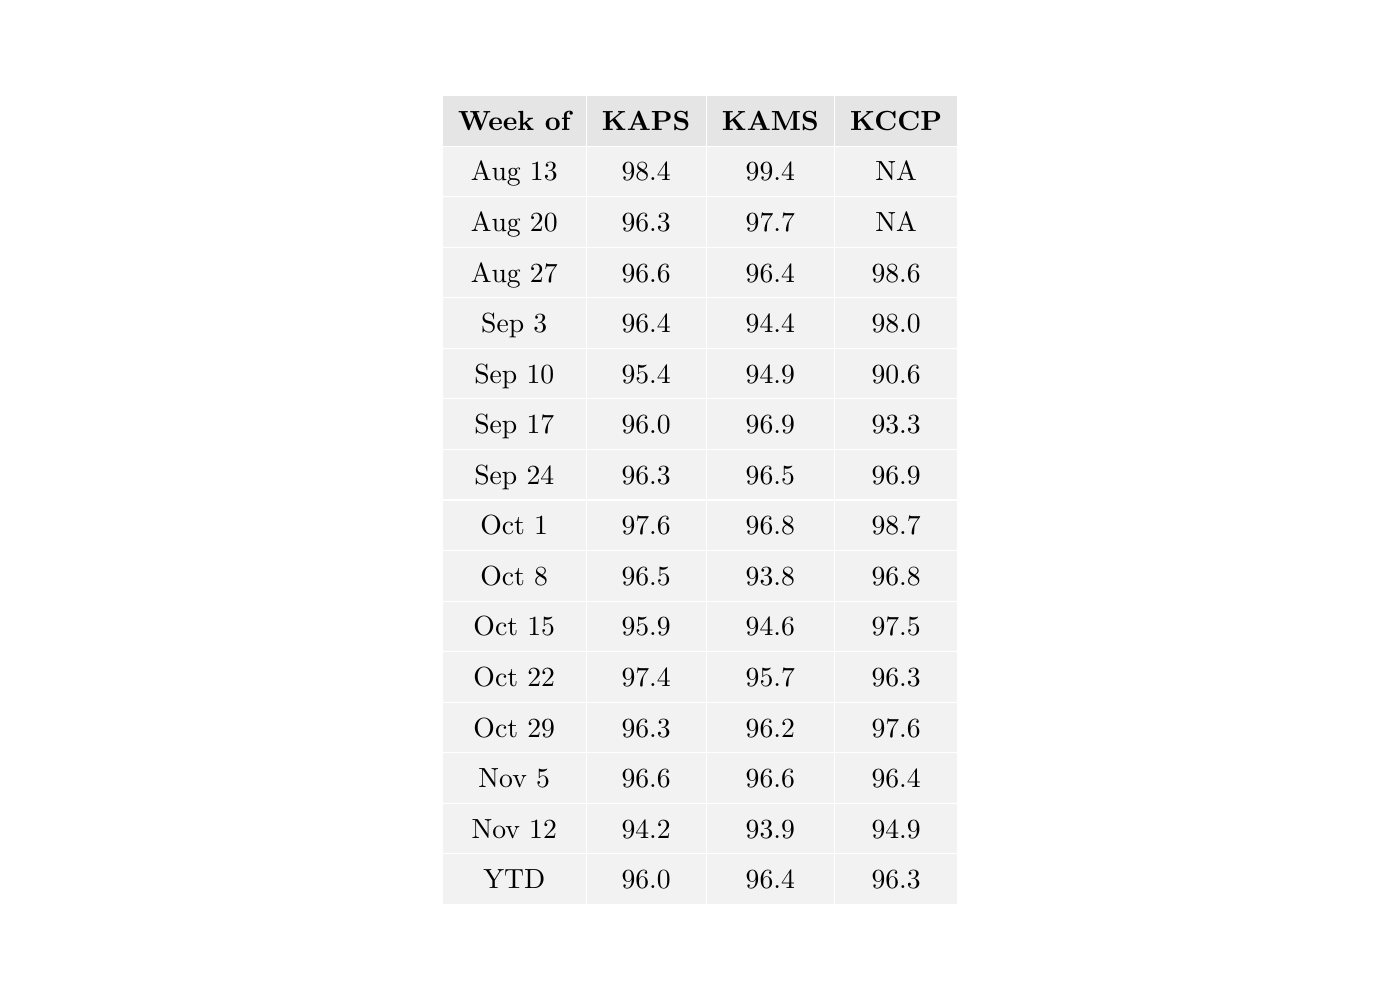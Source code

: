 % Created by tikzDevice version 0.6.2 on 2012-11-20 12:16:36
% !TEX encoding = UTF-8 Unicode
\documentclass[10pt]{article}

\nonstopmode

\usepackage{tikz}

\usepackage[active,tightpage,psfixbb]{preview}

\PreviewEnvironment{pgfpicture}

\setlength\PreviewBorder{0pt}
\begin{document}

\begin{tikzpicture}[x=1pt,y=1pt]
\definecolor[named]{drawColor}{rgb}{0.00,0.00,0.00}
\definecolor[named]{fillColor}{rgb}{1.00,1.00,1.00}
\fill[color=fillColor,fill opacity=0.00,] (0,0) rectangle (505.89,361.35);
\begin{scope}
\path[clip] (  0.00,  0.00) rectangle (505.89,361.35);
\end{scope}
\begin{scope}
\path[clip] (  0.00,  0.00) rectangle (505.89,361.35);
\end{scope}
\begin{scope}
\path[clip] (  0.00,  0.00) rectangle (505.89,361.35);
\end{scope}
\begin{scope}
\path[clip] (  0.00,  0.00) rectangle (505.89,361.35);
\end{scope}
\begin{scope}
\path[clip] (  0.00,  0.00) rectangle (505.89,361.35);
\end{scope}
\begin{scope}
\path[clip] (  0.00,  0.00) rectangle (505.89,361.35);
\end{scope}
\begin{scope}
\path[clip] (  0.00,  0.00) rectangle (505.89,361.35);
\end{scope}
\begin{scope}
\path[clip] (  0.00,  0.00) rectangle (505.89,361.35);
\end{scope}
\begin{scope}
\path[clip] (  0.00,  0.00) rectangle (505.89,361.35);
\end{scope}
\begin{scope}
\path[clip] (  0.00,  0.00) rectangle (505.89,361.35);
\end{scope}
\begin{scope}
\path[clip] (  0.00,  0.00) rectangle (505.89,361.35);
\end{scope}
\begin{scope}
\path[clip] (  0.00,  0.00) rectangle (505.89,361.35);
\end{scope}
\begin{scope}
\path[clip] (  0.00,  0.00) rectangle (505.89,361.35);
\end{scope}
\begin{scope}
\path[clip] (  0.00,  0.00) rectangle (505.89,361.35);
\end{scope}
\begin{scope}
\path[clip] (  0.00,  0.00) rectangle (505.89,361.35);
\end{scope}
\begin{scope}
\path[clip] (  0.00,  0.00) rectangle (505.89,361.35);
\end{scope}
\begin{scope}
\path[clip] (  0.00,  0.00) rectangle (505.89,361.35);
\definecolor[named]{drawColor}{rgb}{1.00,1.00,1.00}
\definecolor[named]{fillColor}{rgb}{0.90,0.90,0.90}

\draw[color=drawColor,line cap=round,line join=round,fill=fillColor,] (159.81,308.55) rectangle (211.82,326.83);
\definecolor[named]{drawColor}{rgb}{0.00,0.00,0.00}

\node[color=drawColor,anchor=base,inner sep=0pt, outer sep=0pt, scale=  1.00] at (185.82,314.24) {\bfseries Week of};
\end{scope}
\begin{scope}
\path[clip] (  0.00,  0.00) rectangle (505.89,361.35);
\definecolor[named]{drawColor}{rgb}{1.00,1.00,1.00}
\definecolor[named]{fillColor}{rgb}{0.95,0.95,0.95}

\draw[color=drawColor,line cap=round,line join=round,fill=fillColor,] (159.81,290.28) rectangle (211.82,308.55);
\definecolor[named]{drawColor}{rgb}{0.00,0.00,0.00}

\node[color=drawColor,anchor=base,inner sep=0pt, outer sep=0pt, scale=  1.00] at (185.82,295.97) {Aug 13};
\end{scope}
\begin{scope}
\path[clip] (  0.00,  0.00) rectangle (505.89,361.35);
\definecolor[named]{drawColor}{rgb}{1.00,1.00,1.00}
\definecolor[named]{fillColor}{rgb}{0.95,0.95,0.95}

\draw[color=drawColor,line cap=round,line join=round,fill=fillColor,] (159.81,272.01) rectangle (211.82,290.28);
\definecolor[named]{drawColor}{rgb}{0.00,0.00,0.00}

\node[color=drawColor,anchor=base,inner sep=0pt, outer sep=0pt, scale=  1.00] at (185.82,277.70) {Aug 20};
\end{scope}
\begin{scope}
\path[clip] (  0.00,  0.00) rectangle (505.89,361.35);
\definecolor[named]{drawColor}{rgb}{1.00,1.00,1.00}
\definecolor[named]{fillColor}{rgb}{0.95,0.95,0.95}

\draw[color=drawColor,line cap=round,line join=round,fill=fillColor,] (159.81,253.74) rectangle (211.82,272.01);
\definecolor[named]{drawColor}{rgb}{0.00,0.00,0.00}

\node[color=drawColor,anchor=base,inner sep=0pt, outer sep=0pt, scale=  1.00] at (185.82,259.43) {Aug 27};
\end{scope}
\begin{scope}
\path[clip] (  0.00,  0.00) rectangle (505.89,361.35);
\definecolor[named]{drawColor}{rgb}{1.00,1.00,1.00}
\definecolor[named]{fillColor}{rgb}{0.95,0.95,0.95}

\draw[color=drawColor,line cap=round,line join=round,fill=fillColor,] (159.81,235.47) rectangle (211.82,253.74);
\definecolor[named]{drawColor}{rgb}{0.00,0.00,0.00}

\node[color=drawColor,anchor=base,inner sep=0pt, outer sep=0pt, scale=  1.00] at (185.82,241.16) {Sep 3};
\end{scope}
\begin{scope}
\path[clip] (  0.00,  0.00) rectangle (505.89,361.35);
\definecolor[named]{drawColor}{rgb}{1.00,1.00,1.00}
\definecolor[named]{fillColor}{rgb}{0.95,0.95,0.95}

\draw[color=drawColor,line cap=round,line join=round,fill=fillColor,] (159.81,217.20) rectangle (211.82,235.47);
\definecolor[named]{drawColor}{rgb}{0.00,0.00,0.00}

\node[color=drawColor,anchor=base,inner sep=0pt, outer sep=0pt, scale=  1.00] at (185.82,222.90) {Sep 10};
\end{scope}
\begin{scope}
\path[clip] (  0.00,  0.00) rectangle (505.89,361.35);
\definecolor[named]{drawColor}{rgb}{1.00,1.00,1.00}
\definecolor[named]{fillColor}{rgb}{0.95,0.95,0.95}

\draw[color=drawColor,line cap=round,line join=round,fill=fillColor,] (159.81,198.94) rectangle (211.82,217.20);
\definecolor[named]{drawColor}{rgb}{0.00,0.00,0.00}

\node[color=drawColor,anchor=base,inner sep=0pt, outer sep=0pt, scale=  1.00] at (185.82,204.63) {Sep 17};
\end{scope}
\begin{scope}
\path[clip] (  0.00,  0.00) rectangle (505.89,361.35);
\definecolor[named]{drawColor}{rgb}{1.00,1.00,1.00}
\definecolor[named]{fillColor}{rgb}{0.95,0.95,0.95}

\draw[color=drawColor,line cap=round,line join=round,fill=fillColor,] (159.81,180.67) rectangle (211.82,198.94);
\definecolor[named]{drawColor}{rgb}{0.00,0.00,0.00}

\node[color=drawColor,anchor=base,inner sep=0pt, outer sep=0pt, scale=  1.00] at (185.82,186.36) {Sep 24};
\end{scope}
\begin{scope}
\path[clip] (  0.00,  0.00) rectangle (505.89,361.35);
\definecolor[named]{drawColor}{rgb}{1.00,1.00,1.00}
\definecolor[named]{fillColor}{rgb}{0.95,0.95,0.95}

\draw[color=drawColor,line cap=round,line join=round,fill=fillColor,] (159.81,162.40) rectangle (211.82,180.67);
\definecolor[named]{drawColor}{rgb}{0.00,0.00,0.00}

\node[color=drawColor,anchor=base,inner sep=0pt, outer sep=0pt, scale=  1.00] at (185.82,168.09) {Oct 1};
\end{scope}
\begin{scope}
\path[clip] (  0.00,  0.00) rectangle (505.89,361.35);
\definecolor[named]{drawColor}{rgb}{1.00,1.00,1.00}
\definecolor[named]{fillColor}{rgb}{0.95,0.95,0.95}

\draw[color=drawColor,line cap=round,line join=round,fill=fillColor,] (159.81,144.13) rectangle (211.82,162.40);
\definecolor[named]{drawColor}{rgb}{0.00,0.00,0.00}

\node[color=drawColor,anchor=base,inner sep=0pt, outer sep=0pt, scale=  1.00] at (185.82,149.82) {Oct 8};
\end{scope}
\begin{scope}
\path[clip] (  0.00,  0.00) rectangle (505.89,361.35);
\definecolor[named]{drawColor}{rgb}{1.00,1.00,1.00}
\definecolor[named]{fillColor}{rgb}{0.95,0.95,0.95}

\draw[color=drawColor,line cap=round,line join=round,fill=fillColor,] (159.81,125.86) rectangle (211.82,144.13);
\definecolor[named]{drawColor}{rgb}{0.00,0.00,0.00}

\node[color=drawColor,anchor=base,inner sep=0pt, outer sep=0pt, scale=  1.00] at (185.82,131.55) {Oct 15};
\end{scope}
\begin{scope}
\path[clip] (  0.00,  0.00) rectangle (505.89,361.35);
\definecolor[named]{drawColor}{rgb}{1.00,1.00,1.00}
\definecolor[named]{fillColor}{rgb}{0.95,0.95,0.95}

\draw[color=drawColor,line cap=round,line join=round,fill=fillColor,] (159.81,107.59) rectangle (211.82,125.86);
\definecolor[named]{drawColor}{rgb}{0.00,0.00,0.00}

\node[color=drawColor,anchor=base,inner sep=0pt, outer sep=0pt, scale=  1.00] at (185.82,113.29) {Oct 22};
\end{scope}
\begin{scope}
\path[clip] (  0.00,  0.00) rectangle (505.89,361.35);
\definecolor[named]{drawColor}{rgb}{1.00,1.00,1.00}
\definecolor[named]{fillColor}{rgb}{0.95,0.95,0.95}

\draw[color=drawColor,line cap=round,line join=round,fill=fillColor,] (159.81, 89.33) rectangle (211.82,107.59);
\definecolor[named]{drawColor}{rgb}{0.00,0.00,0.00}

\node[color=drawColor,anchor=base,inner sep=0pt, outer sep=0pt, scale=  1.00] at (185.82, 95.02) {Oct 29};
\end{scope}
\begin{scope}
\path[clip] (  0.00,  0.00) rectangle (505.89,361.35);
\definecolor[named]{drawColor}{rgb}{1.00,1.00,1.00}
\definecolor[named]{fillColor}{rgb}{0.95,0.95,0.95}

\draw[color=drawColor,line cap=round,line join=round,fill=fillColor,] (159.81, 71.06) rectangle (211.82, 89.33);
\definecolor[named]{drawColor}{rgb}{0.00,0.00,0.00}

\node[color=drawColor,anchor=base,inner sep=0pt, outer sep=0pt, scale=  1.00] at (185.82, 76.75) {Nov 5};
\end{scope}
\begin{scope}
\path[clip] (  0.00,  0.00) rectangle (505.89,361.35);
\definecolor[named]{drawColor}{rgb}{1.00,1.00,1.00}
\definecolor[named]{fillColor}{rgb}{0.95,0.95,0.95}

\draw[color=drawColor,line cap=round,line join=round,fill=fillColor,] (159.81, 52.79) rectangle (211.82, 71.06);
\definecolor[named]{drawColor}{rgb}{0.00,0.00,0.00}

\node[color=drawColor,anchor=base,inner sep=0pt, outer sep=0pt, scale=  1.00] at (185.82, 58.48) {Nov 12};
\end{scope}
\begin{scope}
\path[clip] (  0.00,  0.00) rectangle (505.89,361.35);
\definecolor[named]{drawColor}{rgb}{1.00,1.00,1.00}
\definecolor[named]{fillColor}{rgb}{0.95,0.95,0.95}

\draw[color=drawColor,line cap=round,line join=round,fill=fillColor,] (159.81, 34.52) rectangle (211.82, 52.79);
\definecolor[named]{drawColor}{rgb}{0.00,0.00,0.00}

\node[color=drawColor,anchor=base,inner sep=0pt, outer sep=0pt, scale=  1.00] at (185.82, 40.21) {YTD};
\end{scope}
\begin{scope}
\path[clip] (  0.00,  0.00) rectangle (505.89,361.35);
\definecolor[named]{drawColor}{rgb}{1.00,1.00,1.00}
\definecolor[named]{fillColor}{rgb}{0.90,0.90,0.90}

\draw[color=drawColor,line cap=round,line join=round,fill=fillColor,] (211.82,308.55) rectangle (255.15,326.83);
\definecolor[named]{drawColor}{rgb}{0.00,0.00,0.00}

\node[color=drawColor,anchor=base,inner sep=0pt, outer sep=0pt, scale=  1.00] at (233.49,314.24) {\bfseries KAPS};
\end{scope}
\begin{scope}
\path[clip] (  0.00,  0.00) rectangle (505.89,361.35);
\definecolor[named]{drawColor}{rgb}{1.00,1.00,1.00}
\definecolor[named]{fillColor}{rgb}{0.95,0.95,0.95}

\draw[color=drawColor,line cap=round,line join=round,fill=fillColor,] (211.82,290.28) rectangle (255.15,308.55);
\definecolor[named]{drawColor}{rgb}{0.00,0.00,0.00}

\node[color=drawColor,anchor=base,inner sep=0pt, outer sep=0pt, scale=  1.00] at (233.49,295.97) {98.4};
\end{scope}
\begin{scope}
\path[clip] (  0.00,  0.00) rectangle (505.89,361.35);
\definecolor[named]{drawColor}{rgb}{1.00,1.00,1.00}
\definecolor[named]{fillColor}{rgb}{0.95,0.95,0.95}

\draw[color=drawColor,line cap=round,line join=round,fill=fillColor,] (211.82,272.01) rectangle (255.15,290.28);
\definecolor[named]{drawColor}{rgb}{0.00,0.00,0.00}

\node[color=drawColor,anchor=base,inner sep=0pt, outer sep=0pt, scale=  1.00] at (233.49,277.70) {96.3};
\end{scope}
\begin{scope}
\path[clip] (  0.00,  0.00) rectangle (505.89,361.35);
\definecolor[named]{drawColor}{rgb}{1.00,1.00,1.00}
\definecolor[named]{fillColor}{rgb}{0.95,0.95,0.95}

\draw[color=drawColor,line cap=round,line join=round,fill=fillColor,] (211.82,253.74) rectangle (255.15,272.01);
\definecolor[named]{drawColor}{rgb}{0.00,0.00,0.00}

\node[color=drawColor,anchor=base,inner sep=0pt, outer sep=0pt, scale=  1.00] at (233.49,259.43) {96.6};
\end{scope}
\begin{scope}
\path[clip] (  0.00,  0.00) rectangle (505.89,361.35);
\definecolor[named]{drawColor}{rgb}{1.00,1.00,1.00}
\definecolor[named]{fillColor}{rgb}{0.95,0.95,0.95}

\draw[color=drawColor,line cap=round,line join=round,fill=fillColor,] (211.82,235.47) rectangle (255.15,253.74);
\definecolor[named]{drawColor}{rgb}{0.00,0.00,0.00}

\node[color=drawColor,anchor=base,inner sep=0pt, outer sep=0pt, scale=  1.00] at (233.49,241.16) {96.4};
\end{scope}
\begin{scope}
\path[clip] (  0.00,  0.00) rectangle (505.89,361.35);
\definecolor[named]{drawColor}{rgb}{1.00,1.00,1.00}
\definecolor[named]{fillColor}{rgb}{0.95,0.95,0.95}

\draw[color=drawColor,line cap=round,line join=round,fill=fillColor,] (211.82,217.20) rectangle (255.15,235.47);
\definecolor[named]{drawColor}{rgb}{0.00,0.00,0.00}

\node[color=drawColor,anchor=base,inner sep=0pt, outer sep=0pt, scale=  1.00] at (233.49,222.90) {95.4};
\end{scope}
\begin{scope}
\path[clip] (  0.00,  0.00) rectangle (505.89,361.35);
\definecolor[named]{drawColor}{rgb}{1.00,1.00,1.00}
\definecolor[named]{fillColor}{rgb}{0.95,0.95,0.95}

\draw[color=drawColor,line cap=round,line join=round,fill=fillColor,] (211.82,198.94) rectangle (255.15,217.20);
\definecolor[named]{drawColor}{rgb}{0.00,0.00,0.00}

\node[color=drawColor,anchor=base,inner sep=0pt, outer sep=0pt, scale=  1.00] at (233.49,204.63) {96.0};
\end{scope}
\begin{scope}
\path[clip] (  0.00,  0.00) rectangle (505.89,361.35);
\definecolor[named]{drawColor}{rgb}{1.00,1.00,1.00}
\definecolor[named]{fillColor}{rgb}{0.95,0.95,0.95}

\draw[color=drawColor,line cap=round,line join=round,fill=fillColor,] (211.82,180.67) rectangle (255.15,198.94);
\definecolor[named]{drawColor}{rgb}{0.00,0.00,0.00}

\node[color=drawColor,anchor=base,inner sep=0pt, outer sep=0pt, scale=  1.00] at (233.49,186.36) {96.3};
\end{scope}
\begin{scope}
\path[clip] (  0.00,  0.00) rectangle (505.89,361.35);
\definecolor[named]{drawColor}{rgb}{1.00,1.00,1.00}
\definecolor[named]{fillColor}{rgb}{0.95,0.95,0.95}

\draw[color=drawColor,line cap=round,line join=round,fill=fillColor,] (211.82,162.40) rectangle (255.15,180.67);
\definecolor[named]{drawColor}{rgb}{0.00,0.00,0.00}

\node[color=drawColor,anchor=base,inner sep=0pt, outer sep=0pt, scale=  1.00] at (233.49,168.09) {97.6};
\end{scope}
\begin{scope}
\path[clip] (  0.00,  0.00) rectangle (505.89,361.35);
\definecolor[named]{drawColor}{rgb}{1.00,1.00,1.00}
\definecolor[named]{fillColor}{rgb}{0.95,0.95,0.95}

\draw[color=drawColor,line cap=round,line join=round,fill=fillColor,] (211.82,144.13) rectangle (255.15,162.40);
\definecolor[named]{drawColor}{rgb}{0.00,0.00,0.00}

\node[color=drawColor,anchor=base,inner sep=0pt, outer sep=0pt, scale=  1.00] at (233.49,149.82) {96.5};
\end{scope}
\begin{scope}
\path[clip] (  0.00,  0.00) rectangle (505.89,361.35);
\definecolor[named]{drawColor}{rgb}{1.00,1.00,1.00}
\definecolor[named]{fillColor}{rgb}{0.95,0.95,0.95}

\draw[color=drawColor,line cap=round,line join=round,fill=fillColor,] (211.82,125.86) rectangle (255.15,144.13);
\definecolor[named]{drawColor}{rgb}{0.00,0.00,0.00}

\node[color=drawColor,anchor=base,inner sep=0pt, outer sep=0pt, scale=  1.00] at (233.49,131.55) {95.9};
\end{scope}
\begin{scope}
\path[clip] (  0.00,  0.00) rectangle (505.89,361.35);
\definecolor[named]{drawColor}{rgb}{1.00,1.00,1.00}
\definecolor[named]{fillColor}{rgb}{0.95,0.95,0.95}

\draw[color=drawColor,line cap=round,line join=round,fill=fillColor,] (211.82,107.59) rectangle (255.15,125.86);
\definecolor[named]{drawColor}{rgb}{0.00,0.00,0.00}

\node[color=drawColor,anchor=base,inner sep=0pt, outer sep=0pt, scale=  1.00] at (233.49,113.29) {97.4};
\end{scope}
\begin{scope}
\path[clip] (  0.00,  0.00) rectangle (505.89,361.35);
\definecolor[named]{drawColor}{rgb}{1.00,1.00,1.00}
\definecolor[named]{fillColor}{rgb}{0.95,0.95,0.95}

\draw[color=drawColor,line cap=round,line join=round,fill=fillColor,] (211.82, 89.33) rectangle (255.15,107.59);
\definecolor[named]{drawColor}{rgb}{0.00,0.00,0.00}

\node[color=drawColor,anchor=base,inner sep=0pt, outer sep=0pt, scale=  1.00] at (233.49, 95.02) {96.3};
\end{scope}
\begin{scope}
\path[clip] (  0.00,  0.00) rectangle (505.89,361.35);
\definecolor[named]{drawColor}{rgb}{1.00,1.00,1.00}
\definecolor[named]{fillColor}{rgb}{0.95,0.95,0.95}

\draw[color=drawColor,line cap=round,line join=round,fill=fillColor,] (211.82, 71.06) rectangle (255.15, 89.33);
\definecolor[named]{drawColor}{rgb}{0.00,0.00,0.00}

\node[color=drawColor,anchor=base,inner sep=0pt, outer sep=0pt, scale=  1.00] at (233.49, 76.75) {96.6};
\end{scope}
\begin{scope}
\path[clip] (  0.00,  0.00) rectangle (505.89,361.35);
\definecolor[named]{drawColor}{rgb}{1.00,1.00,1.00}
\definecolor[named]{fillColor}{rgb}{0.95,0.95,0.95}

\draw[color=drawColor,line cap=round,line join=round,fill=fillColor,] (211.82, 52.79) rectangle (255.15, 71.06);
\definecolor[named]{drawColor}{rgb}{0.00,0.00,0.00}

\node[color=drawColor,anchor=base,inner sep=0pt, outer sep=0pt, scale=  1.00] at (233.49, 58.48) {94.2};
\end{scope}
\begin{scope}
\path[clip] (  0.00,  0.00) rectangle (505.89,361.35);
\definecolor[named]{drawColor}{rgb}{1.00,1.00,1.00}
\definecolor[named]{fillColor}{rgb}{0.95,0.95,0.95}

\draw[color=drawColor,line cap=round,line join=round,fill=fillColor,] (211.82, 34.52) rectangle (255.15, 52.79);
\definecolor[named]{drawColor}{rgb}{0.00,0.00,0.00}

\node[color=drawColor,anchor=base,inner sep=0pt, outer sep=0pt, scale=  1.00] at (233.49, 40.21) {96.0};
\end{scope}
\begin{scope}
\path[clip] (  0.00,  0.00) rectangle (505.89,361.35);
\definecolor[named]{drawColor}{rgb}{1.00,1.00,1.00}
\definecolor[named]{fillColor}{rgb}{0.90,0.90,0.90}

\draw[color=drawColor,line cap=round,line join=round,fill=fillColor,] (255.15,308.55) rectangle (301.54,326.83);
\definecolor[named]{drawColor}{rgb}{0.00,0.00,0.00}

\node[color=drawColor,anchor=base,inner sep=0pt, outer sep=0pt, scale=  1.00] at (278.35,314.24) {\bfseries KAMS};
\end{scope}
\begin{scope}
\path[clip] (  0.00,  0.00) rectangle (505.89,361.35);
\definecolor[named]{drawColor}{rgb}{1.00,1.00,1.00}
\definecolor[named]{fillColor}{rgb}{0.95,0.95,0.95}

\draw[color=drawColor,line cap=round,line join=round,fill=fillColor,] (255.15,290.28) rectangle (301.54,308.55);
\definecolor[named]{drawColor}{rgb}{0.00,0.00,0.00}

\node[color=drawColor,anchor=base,inner sep=0pt, outer sep=0pt, scale=  1.00] at (278.35,295.97) {99.4};
\end{scope}
\begin{scope}
\path[clip] (  0.00,  0.00) rectangle (505.89,361.35);
\definecolor[named]{drawColor}{rgb}{1.00,1.00,1.00}
\definecolor[named]{fillColor}{rgb}{0.95,0.95,0.95}

\draw[color=drawColor,line cap=round,line join=round,fill=fillColor,] (255.15,272.01) rectangle (301.54,290.28);
\definecolor[named]{drawColor}{rgb}{0.00,0.00,0.00}

\node[color=drawColor,anchor=base,inner sep=0pt, outer sep=0pt, scale=  1.00] at (278.35,277.70) {97.7};
\end{scope}
\begin{scope}
\path[clip] (  0.00,  0.00) rectangle (505.89,361.35);
\definecolor[named]{drawColor}{rgb}{1.00,1.00,1.00}
\definecolor[named]{fillColor}{rgb}{0.95,0.95,0.95}

\draw[color=drawColor,line cap=round,line join=round,fill=fillColor,] (255.15,253.74) rectangle (301.54,272.01);
\definecolor[named]{drawColor}{rgb}{0.00,0.00,0.00}

\node[color=drawColor,anchor=base,inner sep=0pt, outer sep=0pt, scale=  1.00] at (278.35,259.43) {96.4};
\end{scope}
\begin{scope}
\path[clip] (  0.00,  0.00) rectangle (505.89,361.35);
\definecolor[named]{drawColor}{rgb}{1.00,1.00,1.00}
\definecolor[named]{fillColor}{rgb}{0.95,0.95,0.95}

\draw[color=drawColor,line cap=round,line join=round,fill=fillColor,] (255.15,235.47) rectangle (301.54,253.74);
\definecolor[named]{drawColor}{rgb}{0.00,0.00,0.00}

\node[color=drawColor,anchor=base,inner sep=0pt, outer sep=0pt, scale=  1.00] at (278.35,241.16) {94.4};
\end{scope}
\begin{scope}
\path[clip] (  0.00,  0.00) rectangle (505.89,361.35);
\definecolor[named]{drawColor}{rgb}{1.00,1.00,1.00}
\definecolor[named]{fillColor}{rgb}{0.95,0.95,0.95}

\draw[color=drawColor,line cap=round,line join=round,fill=fillColor,] (255.15,217.20) rectangle (301.54,235.47);
\definecolor[named]{drawColor}{rgb}{0.00,0.00,0.00}

\node[color=drawColor,anchor=base,inner sep=0pt, outer sep=0pt, scale=  1.00] at (278.35,222.90) {94.9};
\end{scope}
\begin{scope}
\path[clip] (  0.00,  0.00) rectangle (505.89,361.35);
\definecolor[named]{drawColor}{rgb}{1.00,1.00,1.00}
\definecolor[named]{fillColor}{rgb}{0.95,0.95,0.95}

\draw[color=drawColor,line cap=round,line join=round,fill=fillColor,] (255.15,198.94) rectangle (301.54,217.20);
\definecolor[named]{drawColor}{rgb}{0.00,0.00,0.00}

\node[color=drawColor,anchor=base,inner sep=0pt, outer sep=0pt, scale=  1.00] at (278.35,204.63) {96.9};
\end{scope}
\begin{scope}
\path[clip] (  0.00,  0.00) rectangle (505.89,361.35);
\definecolor[named]{drawColor}{rgb}{1.00,1.00,1.00}
\definecolor[named]{fillColor}{rgb}{0.95,0.95,0.95}

\draw[color=drawColor,line cap=round,line join=round,fill=fillColor,] (255.15,180.67) rectangle (301.54,198.94);
\definecolor[named]{drawColor}{rgb}{0.00,0.00,0.00}

\node[color=drawColor,anchor=base,inner sep=0pt, outer sep=0pt, scale=  1.00] at (278.35,186.36) {96.5};
\end{scope}
\begin{scope}
\path[clip] (  0.00,  0.00) rectangle (505.89,361.35);
\definecolor[named]{drawColor}{rgb}{1.00,1.00,1.00}
\definecolor[named]{fillColor}{rgb}{0.95,0.95,0.95}

\draw[color=drawColor,line cap=round,line join=round,fill=fillColor,] (255.15,162.40) rectangle (301.54,180.67);
\definecolor[named]{drawColor}{rgb}{0.00,0.00,0.00}

\node[color=drawColor,anchor=base,inner sep=0pt, outer sep=0pt, scale=  1.00] at (278.35,168.09) {96.8};
\end{scope}
\begin{scope}
\path[clip] (  0.00,  0.00) rectangle (505.89,361.35);
\definecolor[named]{drawColor}{rgb}{1.00,1.00,1.00}
\definecolor[named]{fillColor}{rgb}{0.95,0.95,0.95}

\draw[color=drawColor,line cap=round,line join=round,fill=fillColor,] (255.15,144.13) rectangle (301.54,162.40);
\definecolor[named]{drawColor}{rgb}{0.00,0.00,0.00}

\node[color=drawColor,anchor=base,inner sep=0pt, outer sep=0pt, scale=  1.00] at (278.35,149.82) {93.8};
\end{scope}
\begin{scope}
\path[clip] (  0.00,  0.00) rectangle (505.89,361.35);
\definecolor[named]{drawColor}{rgb}{1.00,1.00,1.00}
\definecolor[named]{fillColor}{rgb}{0.95,0.95,0.95}

\draw[color=drawColor,line cap=round,line join=round,fill=fillColor,] (255.15,125.86) rectangle (301.54,144.13);
\definecolor[named]{drawColor}{rgb}{0.00,0.00,0.00}

\node[color=drawColor,anchor=base,inner sep=0pt, outer sep=0pt, scale=  1.00] at (278.35,131.55) {94.6};
\end{scope}
\begin{scope}
\path[clip] (  0.00,  0.00) rectangle (505.89,361.35);
\definecolor[named]{drawColor}{rgb}{1.00,1.00,1.00}
\definecolor[named]{fillColor}{rgb}{0.95,0.95,0.95}

\draw[color=drawColor,line cap=round,line join=round,fill=fillColor,] (255.15,107.59) rectangle (301.54,125.86);
\definecolor[named]{drawColor}{rgb}{0.00,0.00,0.00}

\node[color=drawColor,anchor=base,inner sep=0pt, outer sep=0pt, scale=  1.00] at (278.35,113.29) {95.7};
\end{scope}
\begin{scope}
\path[clip] (  0.00,  0.00) rectangle (505.89,361.35);
\definecolor[named]{drawColor}{rgb}{1.00,1.00,1.00}
\definecolor[named]{fillColor}{rgb}{0.95,0.95,0.95}

\draw[color=drawColor,line cap=round,line join=round,fill=fillColor,] (255.15, 89.33) rectangle (301.54,107.59);
\definecolor[named]{drawColor}{rgb}{0.00,0.00,0.00}

\node[color=drawColor,anchor=base,inner sep=0pt, outer sep=0pt, scale=  1.00] at (278.35, 95.02) {96.2};
\end{scope}
\begin{scope}
\path[clip] (  0.00,  0.00) rectangle (505.89,361.35);
\definecolor[named]{drawColor}{rgb}{1.00,1.00,1.00}
\definecolor[named]{fillColor}{rgb}{0.95,0.95,0.95}

\draw[color=drawColor,line cap=round,line join=round,fill=fillColor,] (255.15, 71.06) rectangle (301.54, 89.33);
\definecolor[named]{drawColor}{rgb}{0.00,0.00,0.00}

\node[color=drawColor,anchor=base,inner sep=0pt, outer sep=0pt, scale=  1.00] at (278.35, 76.75) {96.6};
\end{scope}
\begin{scope}
\path[clip] (  0.00,  0.00) rectangle (505.89,361.35);
\definecolor[named]{drawColor}{rgb}{1.00,1.00,1.00}
\definecolor[named]{fillColor}{rgb}{0.95,0.95,0.95}

\draw[color=drawColor,line cap=round,line join=round,fill=fillColor,] (255.15, 52.79) rectangle (301.54, 71.06);
\definecolor[named]{drawColor}{rgb}{0.00,0.00,0.00}

\node[color=drawColor,anchor=base,inner sep=0pt, outer sep=0pt, scale=  1.00] at (278.35, 58.48) {93.9};
\end{scope}
\begin{scope}
\path[clip] (  0.00,  0.00) rectangle (505.89,361.35);
\definecolor[named]{drawColor}{rgb}{1.00,1.00,1.00}
\definecolor[named]{fillColor}{rgb}{0.95,0.95,0.95}

\draw[color=drawColor,line cap=round,line join=round,fill=fillColor,] (255.15, 34.52) rectangle (301.54, 52.79);
\definecolor[named]{drawColor}{rgb}{0.00,0.00,0.00}

\node[color=drawColor,anchor=base,inner sep=0pt, outer sep=0pt, scale=  1.00] at (278.35, 40.21) {96.4};
\end{scope}
\begin{scope}
\path[clip] (  0.00,  0.00) rectangle (505.89,361.35);
\definecolor[named]{drawColor}{rgb}{1.00,1.00,1.00}
\definecolor[named]{fillColor}{rgb}{0.90,0.90,0.90}

\draw[color=drawColor,line cap=round,line join=round,fill=fillColor,] (301.54,308.55) rectangle (346.08,326.83);
\definecolor[named]{drawColor}{rgb}{0.00,0.00,0.00}

\node[color=drawColor,anchor=base,inner sep=0pt, outer sep=0pt, scale=  1.00] at (323.81,314.24) {\bfseries KCCP};
\end{scope}
\begin{scope}
\path[clip] (  0.00,  0.00) rectangle (505.89,361.35);
\definecolor[named]{drawColor}{rgb}{1.00,1.00,1.00}
\definecolor[named]{fillColor}{rgb}{0.95,0.95,0.95}

\draw[color=drawColor,line cap=round,line join=round,fill=fillColor,] (301.54,290.28) rectangle (346.08,308.55);
\definecolor[named]{drawColor}{rgb}{0.00,0.00,0.00}

\node[color=drawColor,anchor=base,inner sep=0pt, outer sep=0pt, scale=  1.00] at (323.81,295.97) {NA};
\end{scope}
\begin{scope}
\path[clip] (  0.00,  0.00) rectangle (505.89,361.35);
\definecolor[named]{drawColor}{rgb}{1.00,1.00,1.00}
\definecolor[named]{fillColor}{rgb}{0.95,0.95,0.95}

\draw[color=drawColor,line cap=round,line join=round,fill=fillColor,] (301.54,272.01) rectangle (346.08,290.28);
\definecolor[named]{drawColor}{rgb}{0.00,0.00,0.00}

\node[color=drawColor,anchor=base,inner sep=0pt, outer sep=0pt, scale=  1.00] at (323.81,277.70) {NA};
\end{scope}
\begin{scope}
\path[clip] (  0.00,  0.00) rectangle (505.89,361.35);
\definecolor[named]{drawColor}{rgb}{1.00,1.00,1.00}
\definecolor[named]{fillColor}{rgb}{0.95,0.95,0.95}

\draw[color=drawColor,line cap=round,line join=round,fill=fillColor,] (301.54,253.74) rectangle (346.08,272.01);
\definecolor[named]{drawColor}{rgb}{0.00,0.00,0.00}

\node[color=drawColor,anchor=base,inner sep=0pt, outer sep=0pt, scale=  1.00] at (323.81,259.43) {98.6};
\end{scope}
\begin{scope}
\path[clip] (  0.00,  0.00) rectangle (505.89,361.35);
\definecolor[named]{drawColor}{rgb}{1.00,1.00,1.00}
\definecolor[named]{fillColor}{rgb}{0.95,0.95,0.95}

\draw[color=drawColor,line cap=round,line join=round,fill=fillColor,] (301.54,235.47) rectangle (346.08,253.74);
\definecolor[named]{drawColor}{rgb}{0.00,0.00,0.00}

\node[color=drawColor,anchor=base,inner sep=0pt, outer sep=0pt, scale=  1.00] at (323.81,241.16) {98.0};
\end{scope}
\begin{scope}
\path[clip] (  0.00,  0.00) rectangle (505.89,361.35);
\definecolor[named]{drawColor}{rgb}{1.00,1.00,1.00}
\definecolor[named]{fillColor}{rgb}{0.95,0.95,0.95}

\draw[color=drawColor,line cap=round,line join=round,fill=fillColor,] (301.54,217.20) rectangle (346.08,235.47);
\definecolor[named]{drawColor}{rgb}{0.00,0.00,0.00}

\node[color=drawColor,anchor=base,inner sep=0pt, outer sep=0pt, scale=  1.00] at (323.81,222.90) {90.6};
\end{scope}
\begin{scope}
\path[clip] (  0.00,  0.00) rectangle (505.89,361.35);
\definecolor[named]{drawColor}{rgb}{1.00,1.00,1.00}
\definecolor[named]{fillColor}{rgb}{0.95,0.95,0.95}

\draw[color=drawColor,line cap=round,line join=round,fill=fillColor,] (301.54,198.94) rectangle (346.08,217.20);
\definecolor[named]{drawColor}{rgb}{0.00,0.00,0.00}

\node[color=drawColor,anchor=base,inner sep=0pt, outer sep=0pt, scale=  1.00] at (323.81,204.63) {93.3};
\end{scope}
\begin{scope}
\path[clip] (  0.00,  0.00) rectangle (505.89,361.35);
\definecolor[named]{drawColor}{rgb}{1.00,1.00,1.00}
\definecolor[named]{fillColor}{rgb}{0.95,0.95,0.95}

\draw[color=drawColor,line cap=round,line join=round,fill=fillColor,] (301.54,180.67) rectangle (346.08,198.94);
\definecolor[named]{drawColor}{rgb}{0.00,0.00,0.00}

\node[color=drawColor,anchor=base,inner sep=0pt, outer sep=0pt, scale=  1.00] at (323.81,186.36) {96.9};
\end{scope}
\begin{scope}
\path[clip] (  0.00,  0.00) rectangle (505.89,361.35);
\definecolor[named]{drawColor}{rgb}{1.00,1.00,1.00}
\definecolor[named]{fillColor}{rgb}{0.95,0.95,0.95}

\draw[color=drawColor,line cap=round,line join=round,fill=fillColor,] (301.54,162.40) rectangle (346.08,180.67);
\definecolor[named]{drawColor}{rgb}{0.00,0.00,0.00}

\node[color=drawColor,anchor=base,inner sep=0pt, outer sep=0pt, scale=  1.00] at (323.81,168.09) {98.7};
\end{scope}
\begin{scope}
\path[clip] (  0.00,  0.00) rectangle (505.89,361.35);
\definecolor[named]{drawColor}{rgb}{1.00,1.00,1.00}
\definecolor[named]{fillColor}{rgb}{0.95,0.95,0.95}

\draw[color=drawColor,line cap=round,line join=round,fill=fillColor,] (301.54,144.13) rectangle (346.08,162.40);
\definecolor[named]{drawColor}{rgb}{0.00,0.00,0.00}

\node[color=drawColor,anchor=base,inner sep=0pt, outer sep=0pt, scale=  1.00] at (323.81,149.82) {96.8};
\end{scope}
\begin{scope}
\path[clip] (  0.00,  0.00) rectangle (505.89,361.35);
\definecolor[named]{drawColor}{rgb}{1.00,1.00,1.00}
\definecolor[named]{fillColor}{rgb}{0.95,0.95,0.95}

\draw[color=drawColor,line cap=round,line join=round,fill=fillColor,] (301.54,125.86) rectangle (346.08,144.13);
\definecolor[named]{drawColor}{rgb}{0.00,0.00,0.00}

\node[color=drawColor,anchor=base,inner sep=0pt, outer sep=0pt, scale=  1.00] at (323.81,131.55) {97.5};
\end{scope}
\begin{scope}
\path[clip] (  0.00,  0.00) rectangle (505.89,361.35);
\definecolor[named]{drawColor}{rgb}{1.00,1.00,1.00}
\definecolor[named]{fillColor}{rgb}{0.95,0.95,0.95}

\draw[color=drawColor,line cap=round,line join=round,fill=fillColor,] (301.54,107.59) rectangle (346.08,125.86);
\definecolor[named]{drawColor}{rgb}{0.00,0.00,0.00}

\node[color=drawColor,anchor=base,inner sep=0pt, outer sep=0pt, scale=  1.00] at (323.81,113.29) {96.3};
\end{scope}
\begin{scope}
\path[clip] (  0.00,  0.00) rectangle (505.89,361.35);
\definecolor[named]{drawColor}{rgb}{1.00,1.00,1.00}
\definecolor[named]{fillColor}{rgb}{0.95,0.95,0.95}

\draw[color=drawColor,line cap=round,line join=round,fill=fillColor,] (301.54, 89.33) rectangle (346.08,107.59);
\definecolor[named]{drawColor}{rgb}{0.00,0.00,0.00}

\node[color=drawColor,anchor=base,inner sep=0pt, outer sep=0pt, scale=  1.00] at (323.81, 95.02) {97.6};
\end{scope}
\begin{scope}
\path[clip] (  0.00,  0.00) rectangle (505.89,361.35);
\definecolor[named]{drawColor}{rgb}{1.00,1.00,1.00}
\definecolor[named]{fillColor}{rgb}{0.95,0.95,0.95}

\draw[color=drawColor,line cap=round,line join=round,fill=fillColor,] (301.54, 71.06) rectangle (346.08, 89.33);
\definecolor[named]{drawColor}{rgb}{0.00,0.00,0.00}

\node[color=drawColor,anchor=base,inner sep=0pt, outer sep=0pt, scale=  1.00] at (323.81, 76.75) {96.4};
\end{scope}
\begin{scope}
\path[clip] (  0.00,  0.00) rectangle (505.89,361.35);
\definecolor[named]{drawColor}{rgb}{1.00,1.00,1.00}
\definecolor[named]{fillColor}{rgb}{0.95,0.95,0.95}

\draw[color=drawColor,line cap=round,line join=round,fill=fillColor,] (301.54, 52.79) rectangle (346.08, 71.06);
\definecolor[named]{drawColor}{rgb}{0.00,0.00,0.00}

\node[color=drawColor,anchor=base,inner sep=0pt, outer sep=0pt, scale=  1.00] at (323.81, 58.48) {94.9};
\end{scope}
\begin{scope}
\path[clip] (  0.00,  0.00) rectangle (505.89,361.35);
\definecolor[named]{drawColor}{rgb}{1.00,1.00,1.00}
\definecolor[named]{fillColor}{rgb}{0.95,0.95,0.95}

\draw[color=drawColor,line cap=round,line join=round,fill=fillColor,] (301.54, 34.52) rectangle (346.08, 52.79);
\definecolor[named]{drawColor}{rgb}{0.00,0.00,0.00}

\node[color=drawColor,anchor=base,inner sep=0pt, outer sep=0pt, scale=  1.00] at (323.81, 40.21) {96.3};
\end{scope}
\begin{scope}
\path[clip] (  0.00,  0.00) rectangle (505.89,361.35);
\end{scope}
\begin{scope}
\path[clip] (  0.00,  0.00) rectangle (505.89,361.35);
\end{scope}
\end{tikzpicture}

\end{document}
